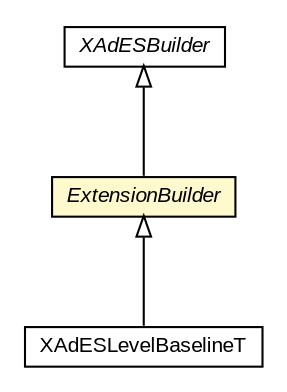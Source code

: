 #!/usr/local/bin/dot
#
# Class diagram 
# Generated by UMLGraph version R5_6-24-gf6e263 (http://www.umlgraph.org/)
#

digraph G {
	edge [fontname="arial",fontsize=10,labelfontname="arial",labelfontsize=10];
	node [fontname="arial",fontsize=10,shape=plaintext];
	nodesep=0.25;
	ranksep=0.5;
	// eu.europa.esig.dss.xades.signature.XAdESLevelBaselineT
	c354509 [label=<<table title="eu.europa.esig.dss.xades.signature.XAdESLevelBaselineT" border="0" cellborder="1" cellspacing="0" cellpadding="2" port="p" href="./XAdESLevelBaselineT.html">
		<tr><td><table border="0" cellspacing="0" cellpadding="1">
<tr><td align="center" balign="center"> XAdESLevelBaselineT </td></tr>
		</table></td></tr>
		</table>>, URL="./XAdESLevelBaselineT.html", fontname="arial", fontcolor="black", fontsize=10.0];
	// eu.europa.esig.dss.xades.signature.XAdESBuilder
	c354514 [label=<<table title="eu.europa.esig.dss.xades.signature.XAdESBuilder" border="0" cellborder="1" cellspacing="0" cellpadding="2" port="p" href="./XAdESBuilder.html">
		<tr><td><table border="0" cellspacing="0" cellpadding="1">
<tr><td align="center" balign="center"><font face="arial italic"> XAdESBuilder </font></td></tr>
		</table></td></tr>
		</table>>, URL="./XAdESBuilder.html", fontname="arial", fontcolor="black", fontsize=10.0];
	// eu.europa.esig.dss.xades.signature.ExtensionBuilder
	c354516 [label=<<table title="eu.europa.esig.dss.xades.signature.ExtensionBuilder" border="0" cellborder="1" cellspacing="0" cellpadding="2" port="p" bgcolor="lemonChiffon" href="./ExtensionBuilder.html">
		<tr><td><table border="0" cellspacing="0" cellpadding="1">
<tr><td align="center" balign="center"><font face="arial italic"> ExtensionBuilder </font></td></tr>
		</table></td></tr>
		</table>>, URL="./ExtensionBuilder.html", fontname="arial", fontcolor="black", fontsize=10.0];
	//eu.europa.esig.dss.xades.signature.XAdESLevelBaselineT extends eu.europa.esig.dss.xades.signature.ExtensionBuilder
	c354516:p -> c354509:p [dir=back,arrowtail=empty];
	//eu.europa.esig.dss.xades.signature.ExtensionBuilder extends eu.europa.esig.dss.xades.signature.XAdESBuilder
	c354514:p -> c354516:p [dir=back,arrowtail=empty];
}

